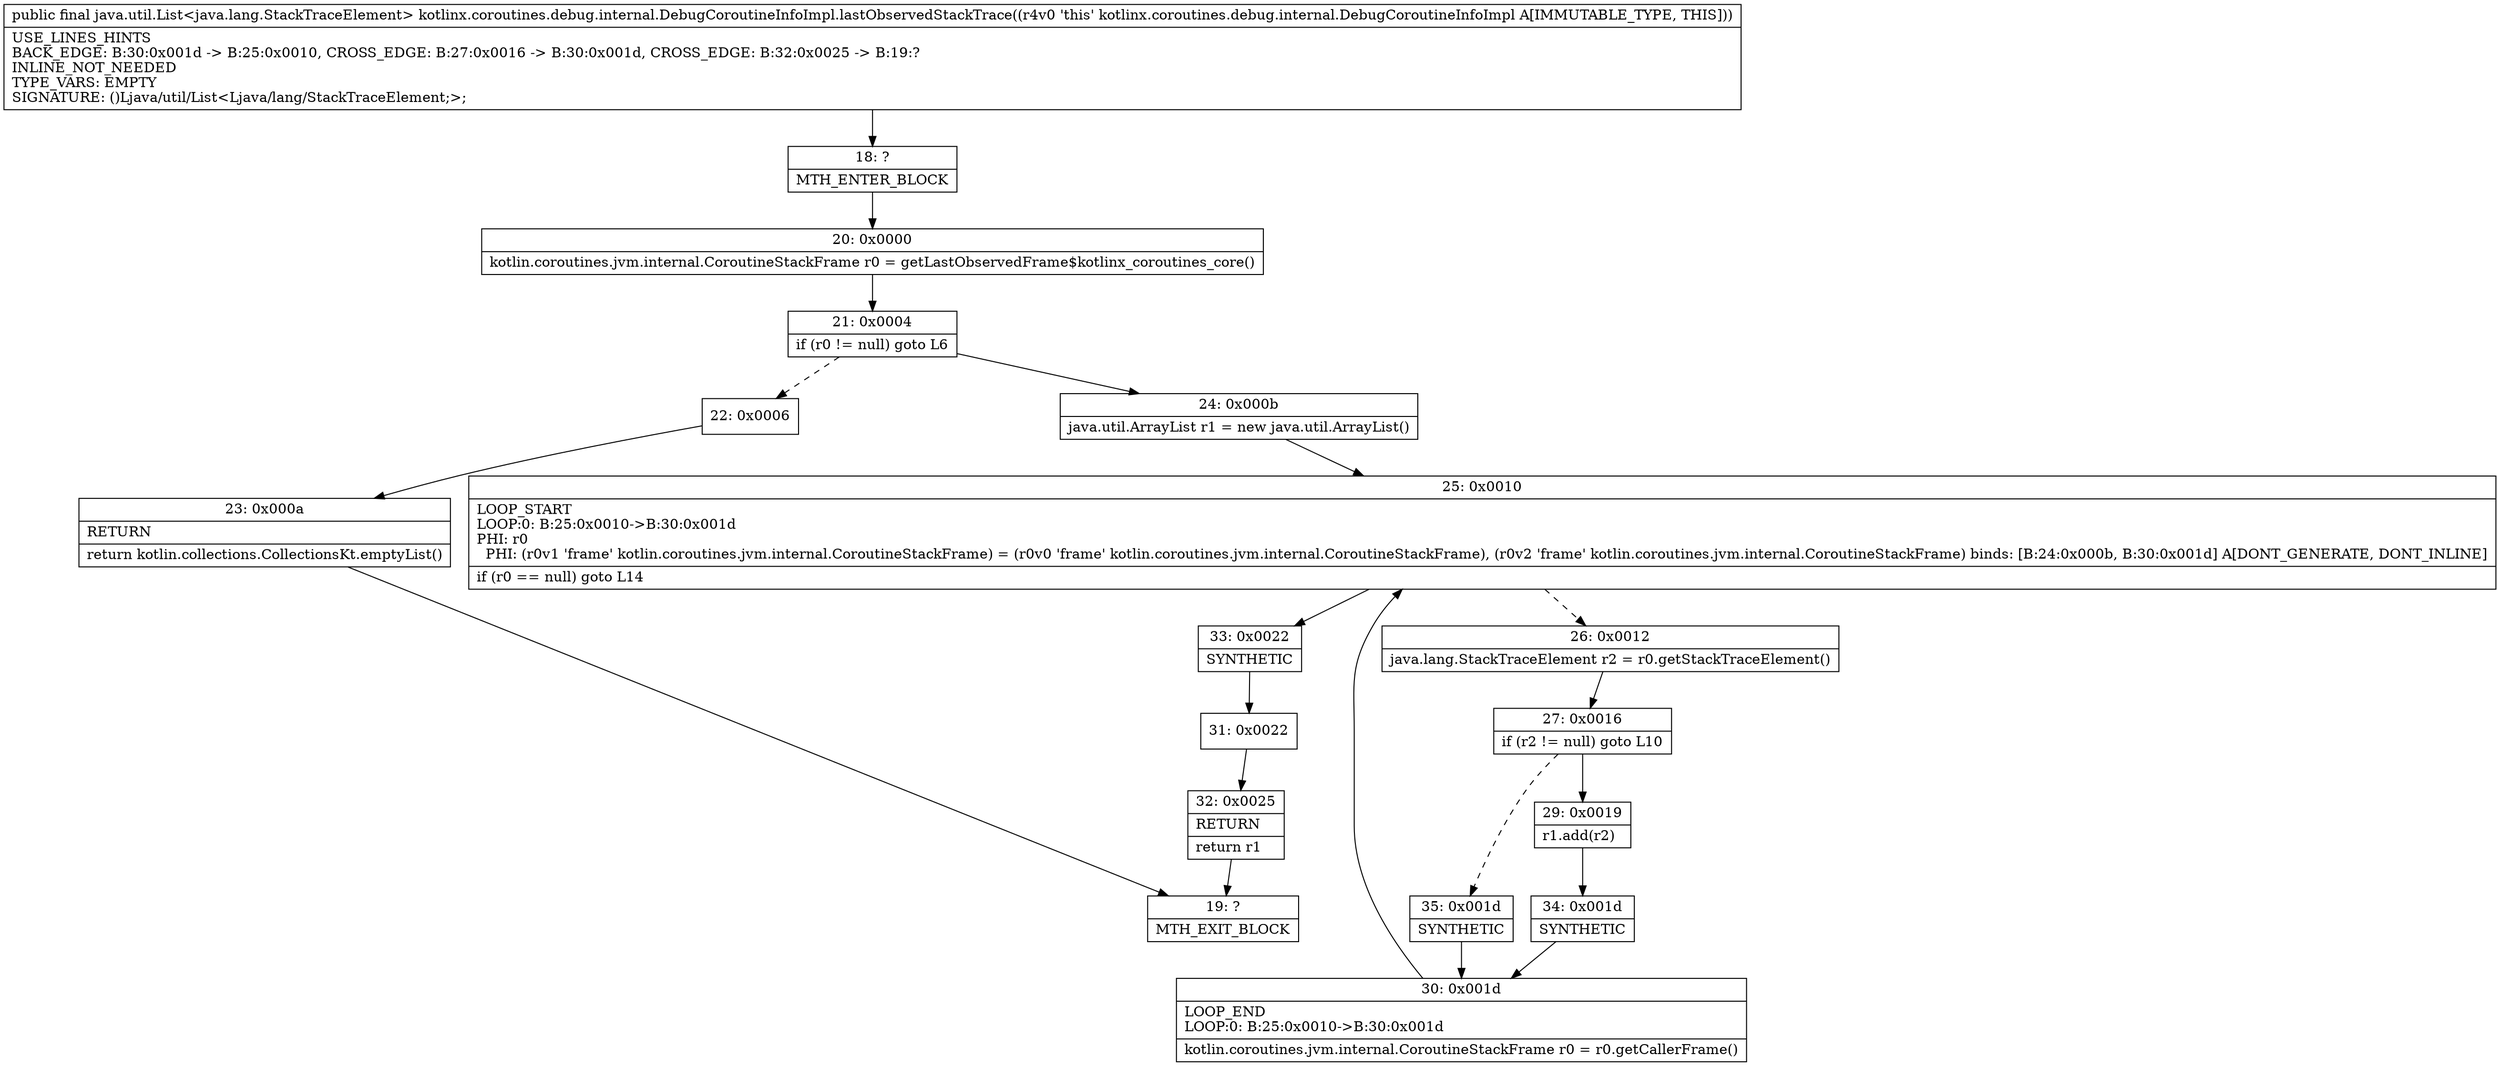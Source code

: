 digraph "CFG forkotlinx.coroutines.debug.internal.DebugCoroutineInfoImpl.lastObservedStackTrace()Ljava\/util\/List;" {
Node_18 [shape=record,label="{18\:\ ?|MTH_ENTER_BLOCK\l}"];
Node_20 [shape=record,label="{20\:\ 0x0000|kotlin.coroutines.jvm.internal.CoroutineStackFrame r0 = getLastObservedFrame$kotlinx_coroutines_core()\l}"];
Node_21 [shape=record,label="{21\:\ 0x0004|if (r0 != null) goto L6\l}"];
Node_22 [shape=record,label="{22\:\ 0x0006}"];
Node_23 [shape=record,label="{23\:\ 0x000a|RETURN\l|return kotlin.collections.CollectionsKt.emptyList()\l}"];
Node_19 [shape=record,label="{19\:\ ?|MTH_EXIT_BLOCK\l}"];
Node_24 [shape=record,label="{24\:\ 0x000b|java.util.ArrayList r1 = new java.util.ArrayList()\l}"];
Node_25 [shape=record,label="{25\:\ 0x0010|LOOP_START\lLOOP:0: B:25:0x0010\-\>B:30:0x001d\lPHI: r0 \l  PHI: (r0v1 'frame' kotlin.coroutines.jvm.internal.CoroutineStackFrame) = (r0v0 'frame' kotlin.coroutines.jvm.internal.CoroutineStackFrame), (r0v2 'frame' kotlin.coroutines.jvm.internal.CoroutineStackFrame) binds: [B:24:0x000b, B:30:0x001d] A[DONT_GENERATE, DONT_INLINE]\l|if (r0 == null) goto L14\l}"];
Node_26 [shape=record,label="{26\:\ 0x0012|java.lang.StackTraceElement r2 = r0.getStackTraceElement()\l}"];
Node_27 [shape=record,label="{27\:\ 0x0016|if (r2 != null) goto L10\l}"];
Node_29 [shape=record,label="{29\:\ 0x0019|r1.add(r2)\l}"];
Node_34 [shape=record,label="{34\:\ 0x001d|SYNTHETIC\l}"];
Node_30 [shape=record,label="{30\:\ 0x001d|LOOP_END\lLOOP:0: B:25:0x0010\-\>B:30:0x001d\l|kotlin.coroutines.jvm.internal.CoroutineStackFrame r0 = r0.getCallerFrame()\l}"];
Node_35 [shape=record,label="{35\:\ 0x001d|SYNTHETIC\l}"];
Node_33 [shape=record,label="{33\:\ 0x0022|SYNTHETIC\l}"];
Node_31 [shape=record,label="{31\:\ 0x0022}"];
Node_32 [shape=record,label="{32\:\ 0x0025|RETURN\l|return r1\l}"];
MethodNode[shape=record,label="{public final java.util.List\<java.lang.StackTraceElement\> kotlinx.coroutines.debug.internal.DebugCoroutineInfoImpl.lastObservedStackTrace((r4v0 'this' kotlinx.coroutines.debug.internal.DebugCoroutineInfoImpl A[IMMUTABLE_TYPE, THIS]))  | USE_LINES_HINTS\lBACK_EDGE: B:30:0x001d \-\> B:25:0x0010, CROSS_EDGE: B:27:0x0016 \-\> B:30:0x001d, CROSS_EDGE: B:32:0x0025 \-\> B:19:?\lINLINE_NOT_NEEDED\lTYPE_VARS: EMPTY\lSIGNATURE: ()Ljava\/util\/List\<Ljava\/lang\/StackTraceElement;\>;\l}"];
MethodNode -> Node_18;Node_18 -> Node_20;
Node_20 -> Node_21;
Node_21 -> Node_22[style=dashed];
Node_21 -> Node_24;
Node_22 -> Node_23;
Node_23 -> Node_19;
Node_24 -> Node_25;
Node_25 -> Node_26[style=dashed];
Node_25 -> Node_33;
Node_26 -> Node_27;
Node_27 -> Node_29;
Node_27 -> Node_35[style=dashed];
Node_29 -> Node_34;
Node_34 -> Node_30;
Node_30 -> Node_25;
Node_35 -> Node_30;
Node_33 -> Node_31;
Node_31 -> Node_32;
Node_32 -> Node_19;
}

